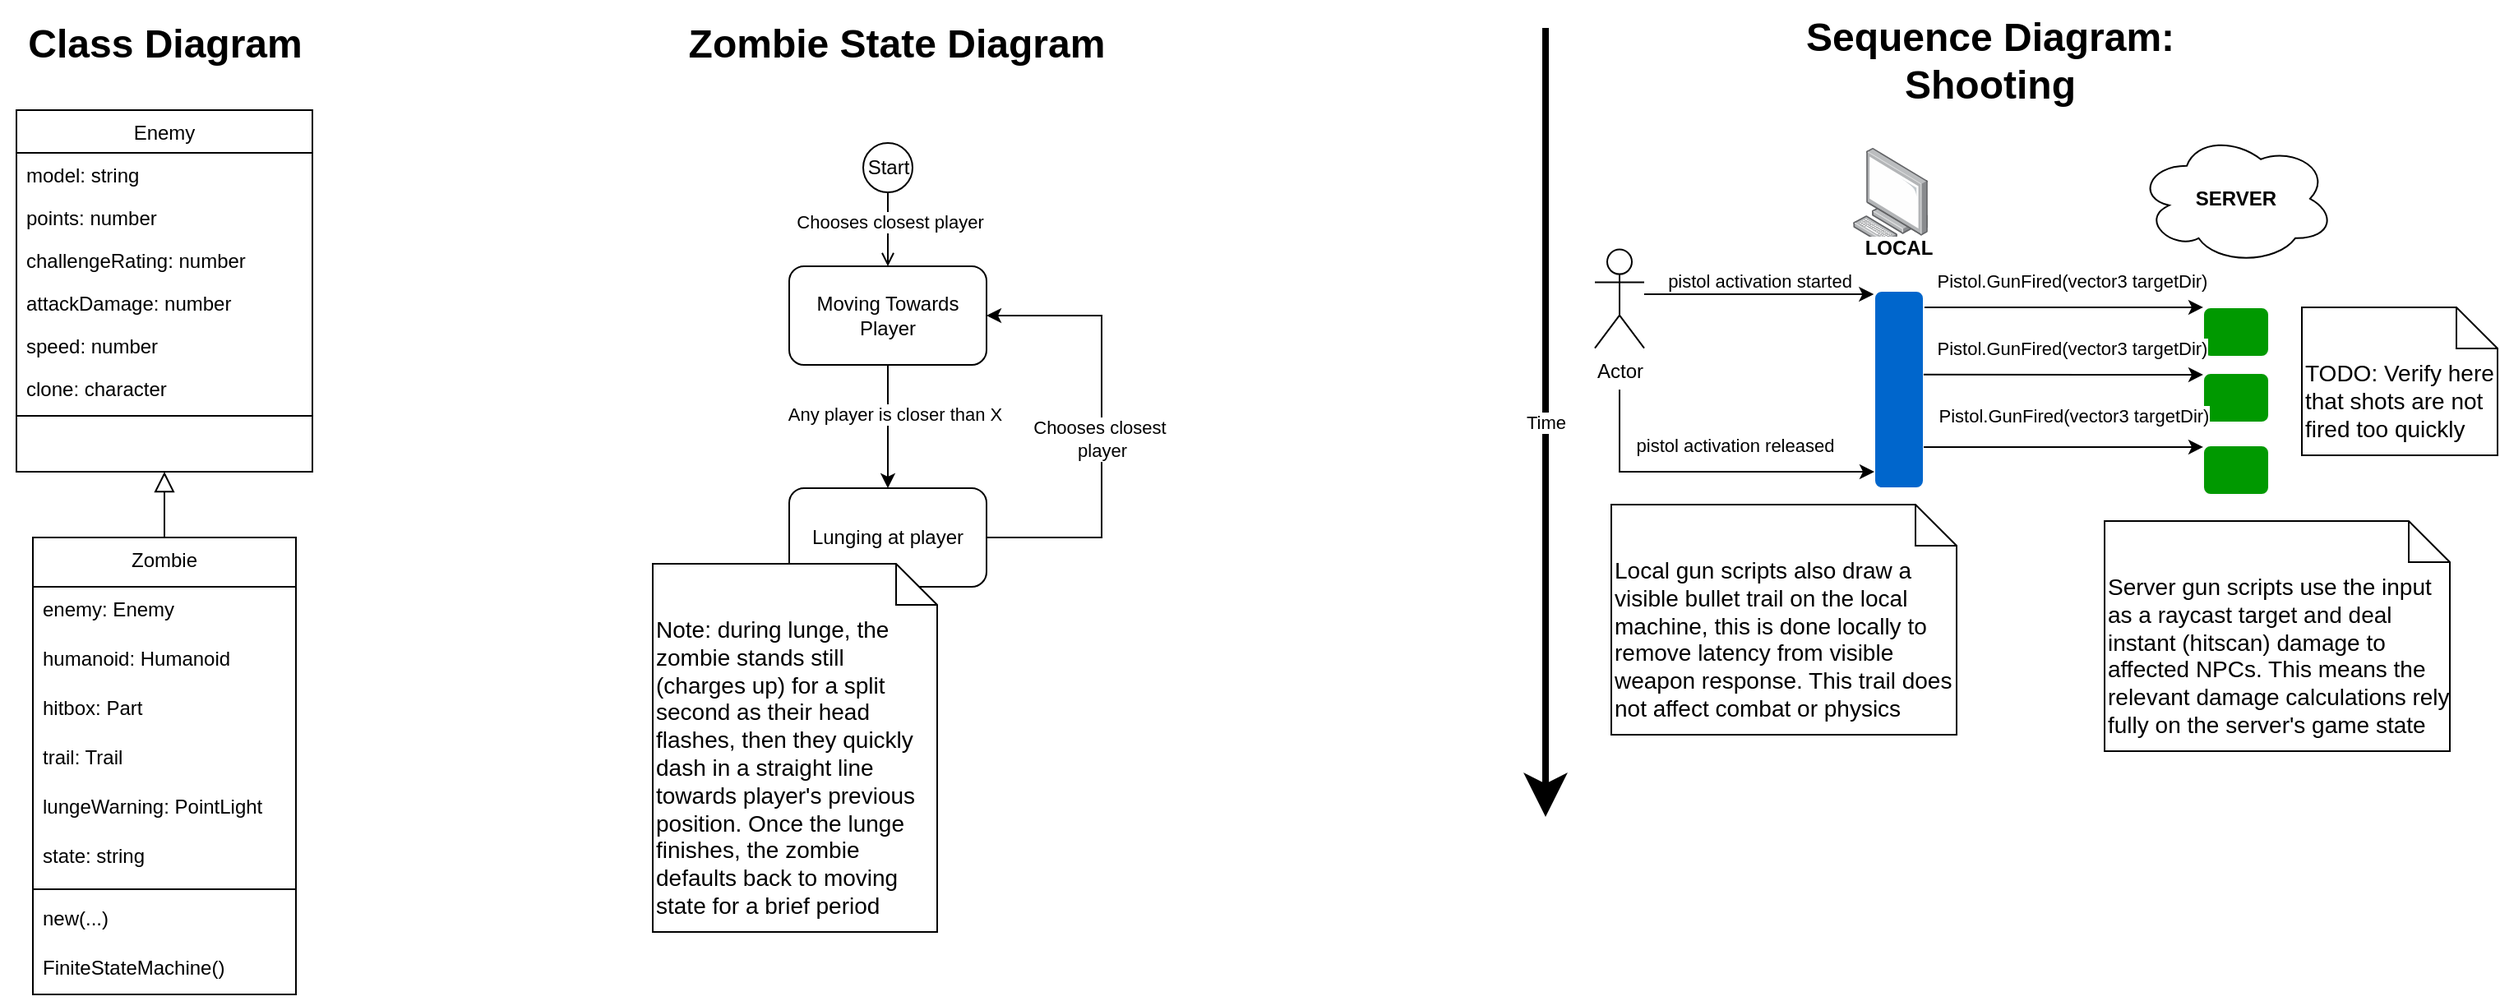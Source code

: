 <mxfile version="21.7.1" type="device">
  <diagram id="C5RBs43oDa-KdzZeNtuy" name="Page-1">
    <mxGraphModel dx="1434" dy="1959" grid="1" gridSize="10" guides="1" tooltips="1" connect="1" arrows="1" fold="1" page="1" pageScale="1" pageWidth="827" pageHeight="1169" math="0" shadow="0">
      <root>
        <mxCell id="WIyWlLk6GJQsqaUBKTNV-0" />
        <mxCell id="WIyWlLk6GJQsqaUBKTNV-1" parent="WIyWlLk6GJQsqaUBKTNV-0" />
        <mxCell id="zkfFHV4jXpPFQw0GAbJ--0" value="Enemy" style="swimlane;fontStyle=0;align=center;verticalAlign=top;childLayout=stackLayout;horizontal=1;startSize=26;horizontalStack=0;resizeParent=1;resizeLast=0;collapsible=1;marginBottom=0;rounded=0;shadow=0;strokeWidth=1;" parent="WIyWlLk6GJQsqaUBKTNV-1" vertex="1">
          <mxGeometry x="120" y="60" width="180" height="220" as="geometry">
            <mxRectangle x="230" y="140" width="160" height="26" as="alternateBounds" />
          </mxGeometry>
        </mxCell>
        <mxCell id="zkfFHV4jXpPFQw0GAbJ--1" value="model: string" style="text;align=left;verticalAlign=top;spacingLeft=4;spacingRight=4;overflow=hidden;rotatable=0;points=[[0,0.5],[1,0.5]];portConstraint=eastwest;" parent="zkfFHV4jXpPFQw0GAbJ--0" vertex="1">
          <mxGeometry y="26" width="180" height="26" as="geometry" />
        </mxCell>
        <mxCell id="zkfFHV4jXpPFQw0GAbJ--2" value="points: number" style="text;align=left;verticalAlign=top;spacingLeft=4;spacingRight=4;overflow=hidden;rotatable=0;points=[[0,0.5],[1,0.5]];portConstraint=eastwest;rounded=0;shadow=0;html=0;" parent="zkfFHV4jXpPFQw0GAbJ--0" vertex="1">
          <mxGeometry y="52" width="180" height="26" as="geometry" />
        </mxCell>
        <mxCell id="zkfFHV4jXpPFQw0GAbJ--3" value="challengeRating: number" style="text;align=left;verticalAlign=top;spacingLeft=4;spacingRight=4;overflow=hidden;rotatable=0;points=[[0,0.5],[1,0.5]];portConstraint=eastwest;rounded=0;shadow=0;html=0;" parent="zkfFHV4jXpPFQw0GAbJ--0" vertex="1">
          <mxGeometry y="78" width="180" height="26" as="geometry" />
        </mxCell>
        <mxCell id="9wY4iLP0vrad2xdaTk-j-36" value="attackDamage: number" style="text;align=left;verticalAlign=top;spacingLeft=4;spacingRight=4;overflow=hidden;rotatable=0;points=[[0,0.5],[1,0.5]];portConstraint=eastwest;rounded=0;shadow=0;html=0;" parent="zkfFHV4jXpPFQw0GAbJ--0" vertex="1">
          <mxGeometry y="104" width="180" height="26" as="geometry" />
        </mxCell>
        <mxCell id="9wY4iLP0vrad2xdaTk-j-55" value="speed: number" style="text;align=left;verticalAlign=top;spacingLeft=4;spacingRight=4;overflow=hidden;rotatable=0;points=[[0,0.5],[1,0.5]];portConstraint=eastwest;rounded=0;shadow=0;html=0;" parent="zkfFHV4jXpPFQw0GAbJ--0" vertex="1">
          <mxGeometry y="130" width="180" height="26" as="geometry" />
        </mxCell>
        <mxCell id="YXJataAnEXFFZpYyP5nB-0" value="clone: character" style="text;align=left;verticalAlign=top;spacingLeft=4;spacingRight=4;overflow=hidden;rotatable=0;points=[[0,0.5],[1,0.5]];portConstraint=eastwest;rounded=0;shadow=0;html=0;" parent="zkfFHV4jXpPFQw0GAbJ--0" vertex="1">
          <mxGeometry y="156" width="180" height="26" as="geometry" />
        </mxCell>
        <mxCell id="zkfFHV4jXpPFQw0GAbJ--4" value="" style="line;html=1;strokeWidth=1;align=left;verticalAlign=middle;spacingTop=-1;spacingLeft=3;spacingRight=3;rotatable=0;labelPosition=right;points=[];portConstraint=eastwest;" parent="zkfFHV4jXpPFQw0GAbJ--0" vertex="1">
          <mxGeometry y="182" width="180" height="8" as="geometry" />
        </mxCell>
        <mxCell id="zkfFHV4jXpPFQw0GAbJ--6" value="Zombie" style="swimlane;fontStyle=0;align=center;verticalAlign=top;childLayout=stackLayout;horizontal=1;startSize=30;horizontalStack=0;resizeParent=1;resizeLast=0;collapsible=1;marginBottom=0;rounded=0;shadow=0;strokeWidth=1;" parent="WIyWlLk6GJQsqaUBKTNV-1" vertex="1">
          <mxGeometry x="130" y="320" width="160" height="278" as="geometry">
            <mxRectangle x="130" y="380" width="160" height="26" as="alternateBounds" />
          </mxGeometry>
        </mxCell>
        <mxCell id="9wY4iLP0vrad2xdaTk-j-53" value="enemy: Enemy" style="text;align=left;verticalAlign=top;spacingLeft=4;spacingRight=4;overflow=hidden;rotatable=0;points=[[0,0.5],[1,0.5]];portConstraint=eastwest;" parent="zkfFHV4jXpPFQw0GAbJ--6" vertex="1">
          <mxGeometry y="30" width="160" height="30" as="geometry" />
        </mxCell>
        <mxCell id="YXJataAnEXFFZpYyP5nB-1" value="humanoid: Humanoid" style="text;align=left;verticalAlign=top;spacingLeft=4;spacingRight=4;overflow=hidden;rotatable=0;points=[[0,0.5],[1,0.5]];portConstraint=eastwest;" parent="zkfFHV4jXpPFQw0GAbJ--6" vertex="1">
          <mxGeometry y="60" width="160" height="30" as="geometry" />
        </mxCell>
        <mxCell id="YXJataAnEXFFZpYyP5nB-2" value="hitbox: Part" style="text;align=left;verticalAlign=top;spacingLeft=4;spacingRight=4;overflow=hidden;rotatable=0;points=[[0,0.5],[1,0.5]];portConstraint=eastwest;" parent="zkfFHV4jXpPFQw0GAbJ--6" vertex="1">
          <mxGeometry y="90" width="160" height="30" as="geometry" />
        </mxCell>
        <mxCell id="YXJataAnEXFFZpYyP5nB-3" value="trail: Trail" style="text;align=left;verticalAlign=top;spacingLeft=4;spacingRight=4;overflow=hidden;rotatable=0;points=[[0,0.5],[1,0.5]];portConstraint=eastwest;" parent="zkfFHV4jXpPFQw0GAbJ--6" vertex="1">
          <mxGeometry y="120" width="160" height="30" as="geometry" />
        </mxCell>
        <mxCell id="YXJataAnEXFFZpYyP5nB-4" value="lungeWarning: PointLight" style="text;align=left;verticalAlign=top;spacingLeft=4;spacingRight=4;overflow=hidden;rotatable=0;points=[[0,0.5],[1,0.5]];portConstraint=eastwest;" parent="zkfFHV4jXpPFQw0GAbJ--6" vertex="1">
          <mxGeometry y="150" width="160" height="30" as="geometry" />
        </mxCell>
        <mxCell id="YXJataAnEXFFZpYyP5nB-5" value="state: string" style="text;align=left;verticalAlign=top;spacingLeft=4;spacingRight=4;overflow=hidden;rotatable=0;points=[[0,0.5],[1,0.5]];portConstraint=eastwest;" parent="zkfFHV4jXpPFQw0GAbJ--6" vertex="1">
          <mxGeometry y="180" width="160" height="30" as="geometry" />
        </mxCell>
        <mxCell id="zkfFHV4jXpPFQw0GAbJ--9" value="" style="line;html=1;strokeWidth=1;align=left;verticalAlign=middle;spacingTop=-1;spacingLeft=3;spacingRight=3;rotatable=0;labelPosition=right;points=[];portConstraint=eastwest;" parent="zkfFHV4jXpPFQw0GAbJ--6" vertex="1">
          <mxGeometry y="210" width="160" height="8" as="geometry" />
        </mxCell>
        <mxCell id="9wY4iLP0vrad2xdaTk-j-51" value="new(...)" style="text;align=left;verticalAlign=top;spacingLeft=4;spacingRight=4;overflow=hidden;rotatable=0;points=[[0,0.5],[1,0.5]];portConstraint=eastwest;" parent="zkfFHV4jXpPFQw0GAbJ--6" vertex="1">
          <mxGeometry y="218" width="160" height="30" as="geometry" />
        </mxCell>
        <mxCell id="9wY4iLP0vrad2xdaTk-j-52" value="FiniteStateMachine()" style="text;align=left;verticalAlign=top;spacingLeft=4;spacingRight=4;overflow=hidden;rotatable=0;points=[[0,0.5],[1,0.5]];portConstraint=eastwest;" parent="zkfFHV4jXpPFQw0GAbJ--6" vertex="1">
          <mxGeometry y="248" width="160" height="30" as="geometry" />
        </mxCell>
        <mxCell id="zkfFHV4jXpPFQw0GAbJ--12" value="" style="endArrow=block;endSize=10;endFill=0;shadow=0;strokeWidth=1;rounded=0;edgeStyle=elbowEdgeStyle;elbow=vertical;" parent="WIyWlLk6GJQsqaUBKTNV-1" source="zkfFHV4jXpPFQw0GAbJ--6" target="zkfFHV4jXpPFQw0GAbJ--0" edge="1">
          <mxGeometry width="160" relative="1" as="geometry">
            <mxPoint x="110" y="213" as="sourcePoint" />
            <mxPoint x="110" y="213" as="targetPoint" />
          </mxGeometry>
        </mxCell>
        <mxCell id="9wY4iLP0vrad2xdaTk-j-10" value="Class Diagram" style="text;strokeColor=none;fillColor=none;html=1;fontSize=24;fontStyle=1;verticalAlign=middle;align=center;" parent="WIyWlLk6GJQsqaUBKTNV-1" vertex="1">
          <mxGeometry x="110" width="200" height="40" as="geometry" />
        </mxCell>
        <mxCell id="9wY4iLP0vrad2xdaTk-j-11" value="Zombie State Diagram" style="text;strokeColor=none;fillColor=none;html=1;fontSize=24;fontStyle=1;verticalAlign=middle;align=center;" parent="WIyWlLk6GJQsqaUBKTNV-1" vertex="1">
          <mxGeometry x="520" width="270" height="40" as="geometry" />
        </mxCell>
        <mxCell id="9wY4iLP0vrad2xdaTk-j-14" value="Start" style="ellipse;html=1;" parent="WIyWlLk6GJQsqaUBKTNV-1" vertex="1">
          <mxGeometry x="635" y="80" width="30" height="30" as="geometry" />
        </mxCell>
        <mxCell id="9wY4iLP0vrad2xdaTk-j-15" value="" style="endArrow=open;html=1;rounded=0;align=center;verticalAlign=top;endFill=0;labelBackgroundColor=none;endSize=6;entryX=0.5;entryY=0;entryDx=0;entryDy=0;" parent="WIyWlLk6GJQsqaUBKTNV-1" source="9wY4iLP0vrad2xdaTk-j-14" target="9wY4iLP0vrad2xdaTk-j-16" edge="1">
          <mxGeometry relative="1" as="geometry">
            <mxPoint x="590" y="185" as="targetPoint" />
          </mxGeometry>
        </mxCell>
        <mxCell id="9wY4iLP0vrad2xdaTk-j-24" value="Chooses closest player" style="edgeLabel;html=1;align=center;verticalAlign=middle;resizable=0;points=[];" parent="9wY4iLP0vrad2xdaTk-j-15" connectable="0" vertex="1">
          <mxGeometry x="-0.2" y="1" relative="1" as="geometry">
            <mxPoint as="offset" />
          </mxGeometry>
        </mxCell>
        <mxCell id="9wY4iLP0vrad2xdaTk-j-27" value="" style="edgeStyle=orthogonalEdgeStyle;rounded=0;orthogonalLoop=1;jettySize=auto;html=1;" parent="WIyWlLk6GJQsqaUBKTNV-1" source="9wY4iLP0vrad2xdaTk-j-16" target="9wY4iLP0vrad2xdaTk-j-26" edge="1">
          <mxGeometry relative="1" as="geometry" />
        </mxCell>
        <mxCell id="9wY4iLP0vrad2xdaTk-j-28" value="Any player is closer than X" style="edgeLabel;html=1;align=center;verticalAlign=middle;resizable=0;points=[];" parent="9wY4iLP0vrad2xdaTk-j-27" connectable="0" vertex="1">
          <mxGeometry x="-0.2" y="4" relative="1" as="geometry">
            <mxPoint as="offset" />
          </mxGeometry>
        </mxCell>
        <mxCell id="9wY4iLP0vrad2xdaTk-j-16" value="Moving Towards Player" style="rounded=1;whiteSpace=wrap;html=1;" parent="WIyWlLk6GJQsqaUBKTNV-1" vertex="1">
          <mxGeometry x="590" y="155" width="120" height="60" as="geometry" />
        </mxCell>
        <mxCell id="9wY4iLP0vrad2xdaTk-j-30" style="edgeStyle=orthogonalEdgeStyle;rounded=0;orthogonalLoop=1;jettySize=auto;html=1;entryX=1;entryY=0.5;entryDx=0;entryDy=0;" parent="WIyWlLk6GJQsqaUBKTNV-1" source="9wY4iLP0vrad2xdaTk-j-26" target="9wY4iLP0vrad2xdaTk-j-16" edge="1">
          <mxGeometry relative="1" as="geometry">
            <Array as="points">
              <mxPoint x="780" y="320" />
              <mxPoint x="780" y="185" />
            </Array>
          </mxGeometry>
        </mxCell>
        <mxCell id="9wY4iLP0vrad2xdaTk-j-31" value="Chooses closest&amp;nbsp;&lt;br&gt;player" style="edgeLabel;html=1;align=center;verticalAlign=middle;resizable=0;points=[];" parent="9wY4iLP0vrad2xdaTk-j-30" connectable="0" vertex="1">
          <mxGeometry x="-0.615" y="1" relative="1" as="geometry">
            <mxPoint x="17" y="-59" as="offset" />
          </mxGeometry>
        </mxCell>
        <mxCell id="9wY4iLP0vrad2xdaTk-j-26" value="Lunging at player" style="rounded=1;whiteSpace=wrap;html=1;" parent="WIyWlLk6GJQsqaUBKTNV-1" vertex="1">
          <mxGeometry x="590" y="290" width="120" height="60" as="geometry" />
        </mxCell>
        <mxCell id="9wY4iLP0vrad2xdaTk-j-32" value="&lt;font style=&quot;font-size: 14px;&quot;&gt;Note: during lunge, the zombie stands still (charges up) for a split second as their head flashes, then they quickly dash in a straight line towards player&#39;s previous&amp;nbsp; position. Once the lunge finishes, the zombie defaults back to moving state for a brief period&lt;/font&gt;" style="shape=note2;boundedLbl=1;whiteSpace=wrap;html=1;size=25;verticalAlign=top;align=left;" parent="WIyWlLk6GJQsqaUBKTNV-1" vertex="1">
          <mxGeometry x="507" y="336" width="173" height="224" as="geometry" />
        </mxCell>
        <mxCell id="jGv_7D6G6f5-uqDlLxxi-12" style="edgeStyle=orthogonalEdgeStyle;rounded=0;orthogonalLoop=1;jettySize=auto;html=1;entryX=-0.025;entryY=0.053;entryDx=0;entryDy=0;entryPerimeter=0;exitX=1.003;exitY=0.083;exitDx=0;exitDy=0;exitPerimeter=0;" parent="WIyWlLk6GJQsqaUBKTNV-1" source="jGv_7D6G6f5-uqDlLxxi-0" edge="1">
          <mxGeometry relative="1" as="geometry">
            <mxPoint x="1291" y="179.4" as="sourcePoint" />
            <mxPoint x="1450" y="179.99" as="targetPoint" />
            <Array as="points" />
          </mxGeometry>
        </mxCell>
        <mxCell id="jGv_7D6G6f5-uqDlLxxi-17" value="Pistol.GunFired(vector3 targetDir)" style="edgeLabel;html=1;align=center;verticalAlign=middle;resizable=0;points=[];" parent="jGv_7D6G6f5-uqDlLxxi-12" connectable="0" vertex="1">
          <mxGeometry x="-0.194" y="2" relative="1" as="geometry">
            <mxPoint x="21" y="-14" as="offset" />
          </mxGeometry>
        </mxCell>
        <mxCell id="jGv_7D6G6f5-uqDlLxxi-0" value="" style="rounded=1;whiteSpace=wrap;html=1;fillColor=#0066CC;strokeColor=#FCFCFC;fontColor=#FFFFFF;" parent="WIyWlLk6GJQsqaUBKTNV-1" vertex="1">
          <mxGeometry x="1250" y="170" width="30" height="120" as="geometry" />
        </mxCell>
        <mxCell id="jGv_7D6G6f5-uqDlLxxi-2" value="" style="rounded=1;whiteSpace=wrap;html=1;fillColor=#009900;strokeColor=#FAFAFA;fontColor=#F7F7F7;" parent="WIyWlLk6GJQsqaUBKTNV-1" vertex="1">
          <mxGeometry x="1450" y="180" width="40" height="30" as="geometry" />
        </mxCell>
        <mxCell id="jGv_7D6G6f5-uqDlLxxi-4" value="Sequence Diagram:&lt;br&gt;Shooting" style="text;strokeColor=none;fillColor=none;html=1;fontSize=24;fontStyle=1;verticalAlign=middle;align=center;" parent="WIyWlLk6GJQsqaUBKTNV-1" vertex="1">
          <mxGeometry x="1270" y="10" width="100" height="40" as="geometry" />
        </mxCell>
        <mxCell id="jGv_7D6G6f5-uqDlLxxi-8" style="edgeStyle=orthogonalEdgeStyle;rounded=0;orthogonalLoop=1;jettySize=auto;html=1;entryX=-0.012;entryY=0.09;entryDx=0;entryDy=0;entryPerimeter=0;" parent="WIyWlLk6GJQsqaUBKTNV-1" edge="1">
          <mxGeometry relative="1" as="geometry">
            <mxPoint x="1110" y="172.005" as="sourcePoint" />
            <mxPoint x="1249.64" y="172.045" as="targetPoint" />
            <Array as="points">
              <mxPoint x="1180" y="172.52" />
            </Array>
          </mxGeometry>
        </mxCell>
        <mxCell id="jGv_7D6G6f5-uqDlLxxi-9" value="pistol activation started" style="edgeLabel;html=1;align=center;verticalAlign=middle;resizable=0;points=[];" parent="jGv_7D6G6f5-uqDlLxxi-8" connectable="0" vertex="1">
          <mxGeometry x="-0.129" y="3" relative="1" as="geometry">
            <mxPoint x="9" y="-5" as="offset" />
          </mxGeometry>
        </mxCell>
        <mxCell id="jGv_7D6G6f5-uqDlLxxi-14" style="edgeStyle=orthogonalEdgeStyle;rounded=0;orthogonalLoop=1;jettySize=auto;html=1;" parent="WIyWlLk6GJQsqaUBKTNV-1" target="jGv_7D6G6f5-uqDlLxxi-0" edge="1">
          <mxGeometry relative="1" as="geometry">
            <mxPoint x="1095" y="230" as="sourcePoint" />
            <Array as="points">
              <mxPoint x="1095" y="280" />
            </Array>
          </mxGeometry>
        </mxCell>
        <mxCell id="jGv_7D6G6f5-uqDlLxxi-15" value="pistol activation released" style="edgeLabel;html=1;align=center;verticalAlign=middle;resizable=0;points=[];" parent="jGv_7D6G6f5-uqDlLxxi-14" connectable="0" vertex="1">
          <mxGeometry x="-0.044" y="-1" relative="1" as="geometry">
            <mxPoint x="22" y="-17" as="offset" />
          </mxGeometry>
        </mxCell>
        <mxCell id="jGv_7D6G6f5-uqDlLxxi-5" value="Actor" style="shape=umlActor;verticalLabelPosition=bottom;verticalAlign=top;html=1;outlineConnect=0;" parent="WIyWlLk6GJQsqaUBKTNV-1" vertex="1">
          <mxGeometry x="1080" y="144.8" width="30" height="60" as="geometry" />
        </mxCell>
        <mxCell id="jGv_7D6G6f5-uqDlLxxi-6" value="" style="image;points=[];aspect=fixed;html=1;align=center;shadow=0;dashed=0;image=img/lib/allied_telesis/computer_and_terminals/Personal_Computer.svg;" parent="WIyWlLk6GJQsqaUBKTNV-1" vertex="1">
          <mxGeometry x="1237" y="83" width="45.6" height="61.8" as="geometry" />
        </mxCell>
        <mxCell id="jGv_7D6G6f5-uqDlLxxi-7" value="" style="ellipse;shape=cloud;whiteSpace=wrap;html=1;" parent="WIyWlLk6GJQsqaUBKTNV-1" vertex="1">
          <mxGeometry x="1410" y="73.9" width="120" height="80" as="geometry" />
        </mxCell>
        <mxCell id="jGv_7D6G6f5-uqDlLxxi-16" value="Time" style="endArrow=classic;html=1;rounded=0;endSize=14;strokeWidth=4;" parent="WIyWlLk6GJQsqaUBKTNV-1" edge="1">
          <mxGeometry width="50" height="50" relative="1" as="geometry">
            <mxPoint x="1050" y="10" as="sourcePoint" />
            <mxPoint x="1050" y="490" as="targetPoint" />
          </mxGeometry>
        </mxCell>
        <mxCell id="jGv_7D6G6f5-uqDlLxxi-21" value="LOCAL" style="text;html=1;strokeColor=none;fillColor=none;align=center;verticalAlign=middle;whiteSpace=wrap;rounded=0;labelBackgroundColor=default;labelBorderColor=none;fontStyle=1" parent="WIyWlLk6GJQsqaUBKTNV-1" vertex="1">
          <mxGeometry x="1235" y="128.9" width="60" height="30" as="geometry" />
        </mxCell>
        <mxCell id="jGv_7D6G6f5-uqDlLxxi-22" value="&lt;b&gt;SERVER&lt;/b&gt;" style="text;html=1;strokeColor=none;fillColor=none;align=center;verticalAlign=middle;whiteSpace=wrap;rounded=0;labelBackgroundColor=default;labelBorderColor=none;" parent="WIyWlLk6GJQsqaUBKTNV-1" vertex="1">
          <mxGeometry x="1440" y="98.9" width="60" height="30" as="geometry" />
        </mxCell>
        <mxCell id="jGv_7D6G6f5-uqDlLxxi-25" value="" style="rounded=1;whiteSpace=wrap;html=1;fillColor=#009900;strokeColor=#FAFAFA;fontColor=#F7F7F7;" parent="WIyWlLk6GJQsqaUBKTNV-1" vertex="1">
          <mxGeometry x="1450" y="220" width="40" height="30" as="geometry" />
        </mxCell>
        <mxCell id="jGv_7D6G6f5-uqDlLxxi-26" value="" style="rounded=1;whiteSpace=wrap;html=1;fillColor=#009900;strokeColor=#FAFAFA;fontColor=#F7F7F7;" parent="WIyWlLk6GJQsqaUBKTNV-1" vertex="1">
          <mxGeometry x="1450" y="264" width="40" height="30" as="geometry" />
        </mxCell>
        <mxCell id="jGv_7D6G6f5-uqDlLxxi-19" value="&lt;font style=&quot;font-size: 14px;&quot;&gt;TODO: Verify here that shots are not fired too quickly&lt;/font&gt;" style="shape=note2;boundedLbl=1;whiteSpace=wrap;html=1;size=25;verticalAlign=top;align=left;" parent="WIyWlLk6GJQsqaUBKTNV-1" vertex="1">
          <mxGeometry x="1510" y="180" width="119" height="90" as="geometry" />
        </mxCell>
        <mxCell id="jGv_7D6G6f5-uqDlLxxi-29" value="&lt;font style=&quot;font-size: 14px;&quot;&gt;Local gun scripts also draw a visible bullet trail on the local machine, this is done locally to remove latency from visible weapon response. This trail does not affect combat or physics&lt;/font&gt;" style="shape=note2;boundedLbl=1;whiteSpace=wrap;html=1;size=25;verticalAlign=top;align=left;" parent="WIyWlLk6GJQsqaUBKTNV-1" vertex="1">
          <mxGeometry x="1090" y="300" width="210" height="140" as="geometry" />
        </mxCell>
        <mxCell id="jGv_7D6G6f5-uqDlLxxi-30" value="&lt;font style=&quot;font-size: 14px;&quot;&gt;Server gun scripts use the input as a raycast target and deal instant (hitscan) damage to affected NPCs. This means the relevant damage calculations rely fully on the server&#39;s game state&lt;/font&gt;" style="shape=note2;boundedLbl=1;whiteSpace=wrap;html=1;size=25;verticalAlign=top;align=left;" parent="WIyWlLk6GJQsqaUBKTNV-1" vertex="1">
          <mxGeometry x="1390" y="310" width="210" height="140" as="geometry" />
        </mxCell>
        <mxCell id="jGv_7D6G6f5-uqDlLxxi-41" style="edgeStyle=orthogonalEdgeStyle;rounded=0;orthogonalLoop=1;jettySize=auto;html=1;entryX=-0.025;entryY=0.053;entryDx=0;entryDy=0;entryPerimeter=0;exitX=0.998;exitY=0.424;exitDx=0;exitDy=0;exitPerimeter=0;" parent="WIyWlLk6GJQsqaUBKTNV-1" source="jGv_7D6G6f5-uqDlLxxi-0" edge="1">
          <mxGeometry relative="1" as="geometry">
            <mxPoint x="1280" y="220" as="sourcePoint" />
            <mxPoint x="1450" y="220.99" as="targetPoint" />
            <Array as="points">
              <mxPoint x="1280" y="221" />
            </Array>
          </mxGeometry>
        </mxCell>
        <mxCell id="jGv_7D6G6f5-uqDlLxxi-42" value="Pistol.GunFired(vector3 targetDir)" style="edgeLabel;html=1;align=center;verticalAlign=middle;resizable=0;points=[];" parent="jGv_7D6G6f5-uqDlLxxi-41" connectable="0" vertex="1">
          <mxGeometry x="-0.194" y="2" relative="1" as="geometry">
            <mxPoint x="21" y="-14" as="offset" />
          </mxGeometry>
        </mxCell>
        <mxCell id="jGv_7D6G6f5-uqDlLxxi-43" style="edgeStyle=orthogonalEdgeStyle;rounded=0;orthogonalLoop=1;jettySize=auto;html=1;entryX=-0.025;entryY=0.053;entryDx=0;entryDy=0;entryPerimeter=0;" parent="WIyWlLk6GJQsqaUBKTNV-1" edge="1">
          <mxGeometry relative="1" as="geometry">
            <mxPoint x="1280" y="265" as="sourcePoint" />
            <mxPoint x="1450" y="264.99" as="targetPoint" />
            <Array as="points">
              <mxPoint x="1280" y="265" />
            </Array>
          </mxGeometry>
        </mxCell>
        <mxCell id="jGv_7D6G6f5-uqDlLxxi-44" value="Pistol.GunFired(vector3 targetDir)" style="edgeLabel;html=1;align=center;verticalAlign=middle;resizable=0;points=[];" parent="jGv_7D6G6f5-uqDlLxxi-43" connectable="0" vertex="1">
          <mxGeometry x="-0.194" y="2" relative="1" as="geometry">
            <mxPoint x="22" y="-17" as="offset" />
          </mxGeometry>
        </mxCell>
      </root>
    </mxGraphModel>
  </diagram>
</mxfile>

